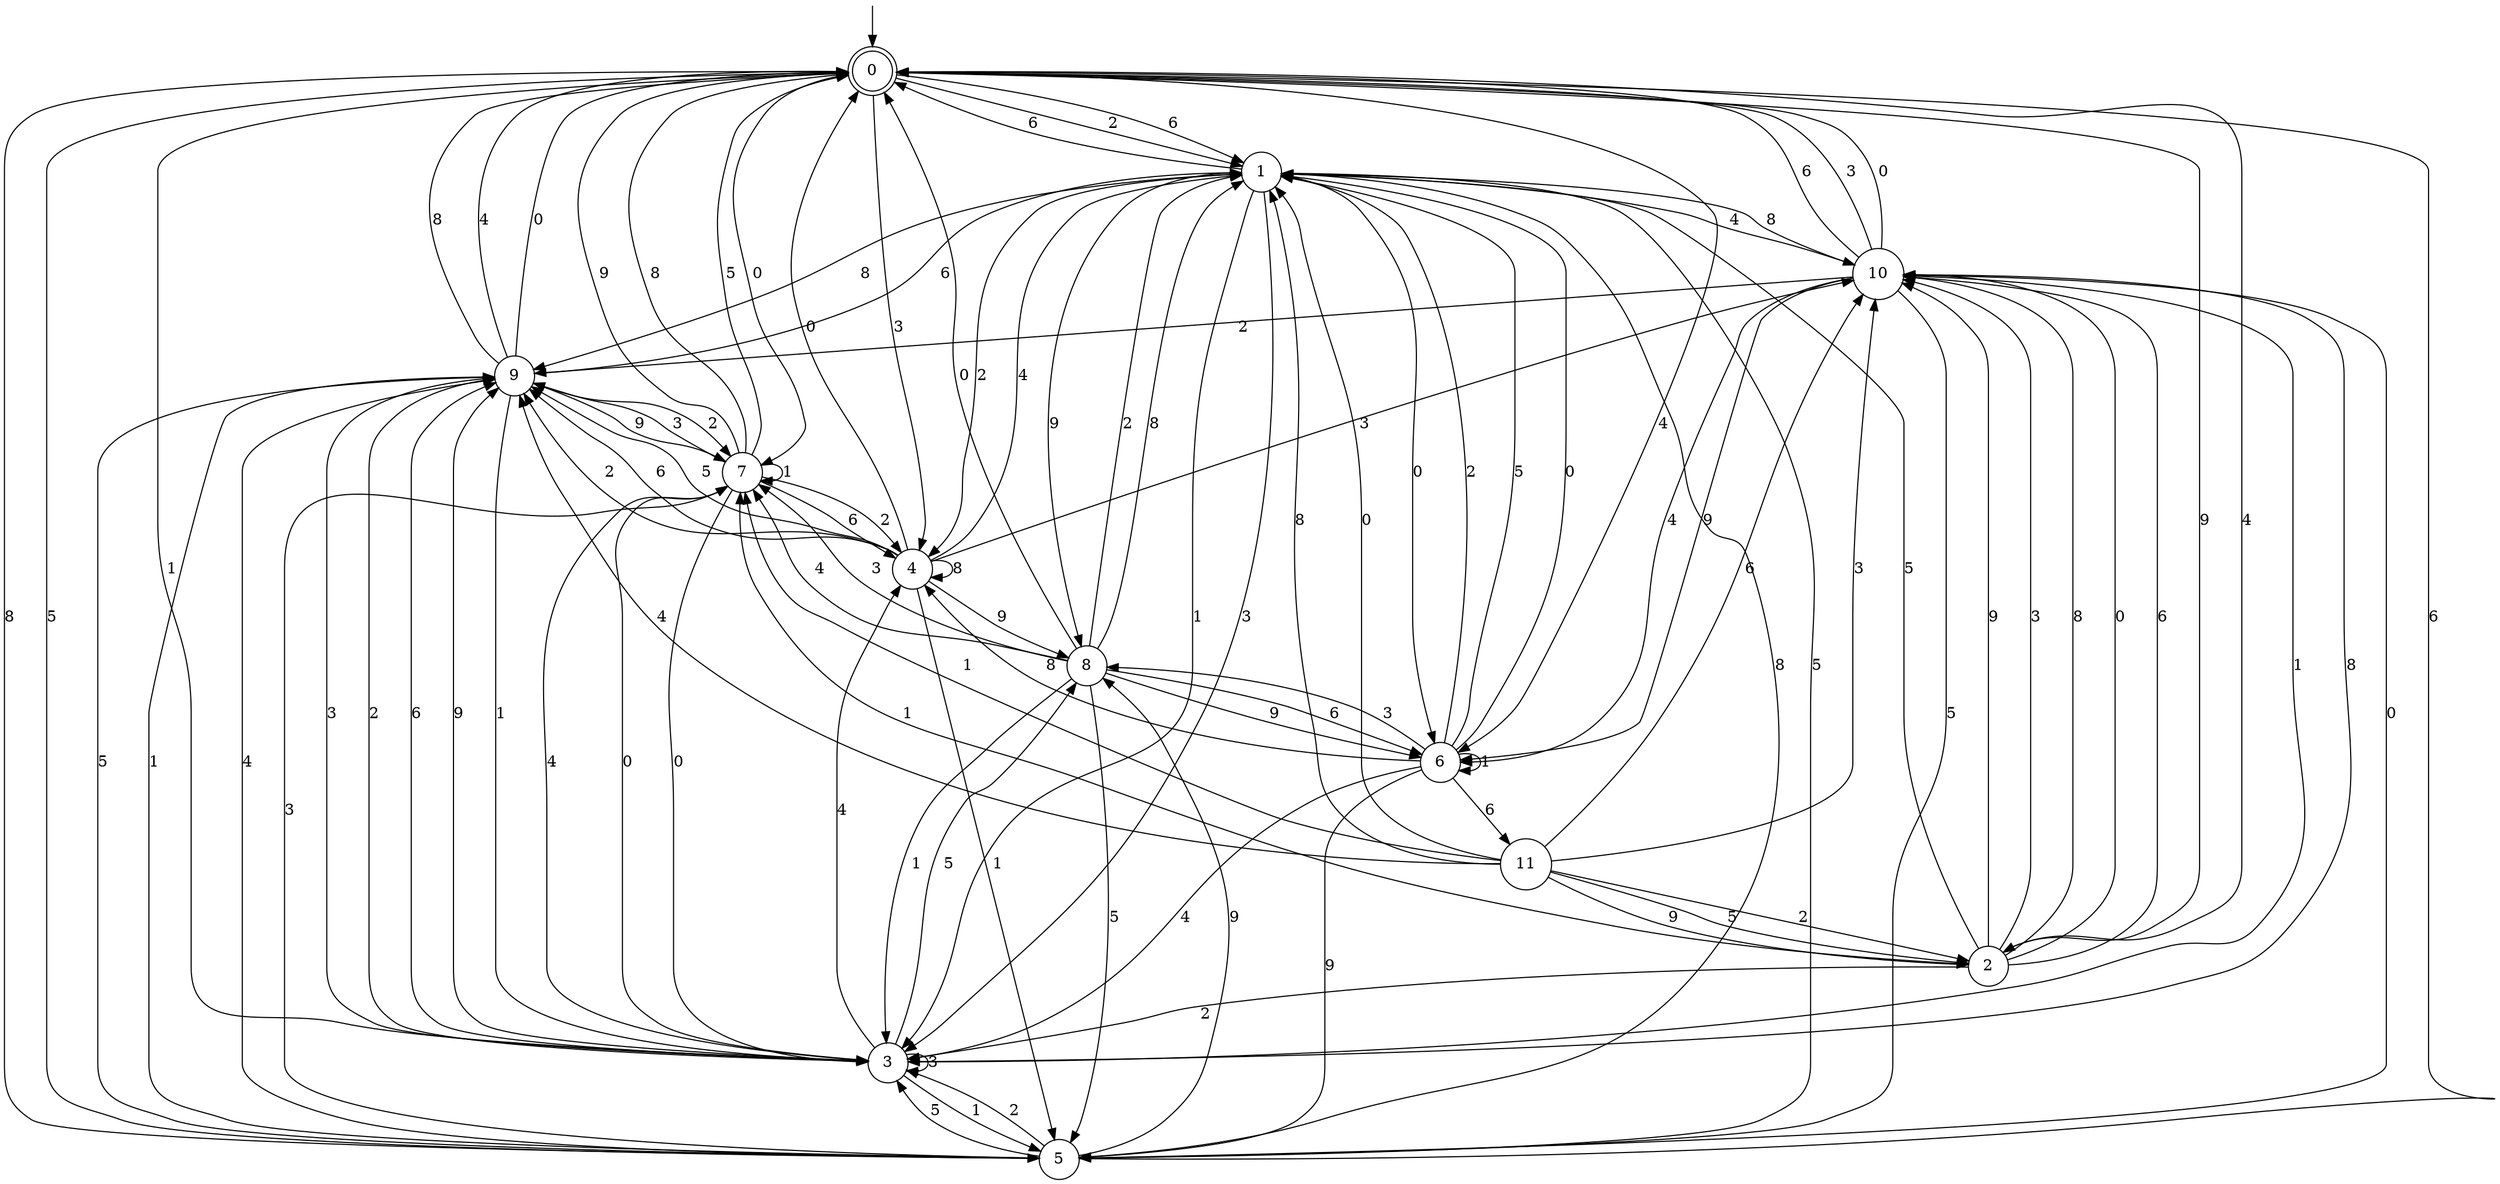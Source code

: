 digraph g {

	s0 [shape="doublecircle" label="0"];
	s1 [shape="circle" label="1"];
	s2 [shape="circle" label="2"];
	s3 [shape="circle" label="3"];
	s4 [shape="circle" label="4"];
	s5 [shape="circle" label="5"];
	s6 [shape="circle" label="6"];
	s7 [shape="circle" label="7"];
	s8 [shape="circle" label="8"];
	s9 [shape="circle" label="9"];
	s10 [shape="circle" label="10"];
	s11 [shape="circle" label="11"];
	s0 -> s1 [label="2"];
	s0 -> s1 [label="6"];
	s0 -> s2 [label="9"];
	s0 -> s3 [label="1"];
	s0 -> s4 [label="3"];
	s0 -> s5 [label="8"];
	s0 -> s5 [label="5"];
	s0 -> s6 [label="4"];
	s0 -> s7 [label="0"];
	s1 -> s4 [label="2"];
	s1 -> s0 [label="6"];
	s1 -> s8 [label="9"];
	s1 -> s3 [label="1"];
	s1 -> s3 [label="3"];
	s1 -> s9 [label="8"];
	s1 -> s5 [label="5"];
	s1 -> s10 [label="4"];
	s1 -> s6 [label="0"];
	s2 -> s3 [label="2"];
	s2 -> s10 [label="6"];
	s2 -> s10 [label="9"];
	s2 -> s7 [label="1"];
	s2 -> s10 [label="3"];
	s2 -> s10 [label="8"];
	s2 -> s1 [label="5"];
	s2 -> s0 [label="4"];
	s2 -> s10 [label="0"];
	s3 -> s9 [label="2"];
	s3 -> s9 [label="6"];
	s3 -> s9 [label="9"];
	s3 -> s5 [label="1"];
	s3 -> s3 [label="3"];
	s3 -> s10 [label="8"];
	s3 -> s8 [label="5"];
	s3 -> s4 [label="4"];
	s3 -> s7 [label="0"];
	s4 -> s9 [label="2"];
	s4 -> s9 [label="6"];
	s4 -> s8 [label="9"];
	s4 -> s5 [label="1"];
	s4 -> s10 [label="3"];
	s4 -> s4 [label="8"];
	s4 -> s9 [label="5"];
	s4 -> s1 [label="4"];
	s4 -> s0 [label="0"];
	s5 -> s3 [label="2"];
	s5 -> s0 [label="6"];
	s5 -> s8 [label="9"];
	s5 -> s9 [label="1"];
	s5 -> s7 [label="3"];
	s5 -> s1 [label="8"];
	s5 -> s3 [label="5"];
	s5 -> s9 [label="4"];
	s5 -> s10 [label="0"];
	s6 -> s1 [label="2"];
	s6 -> s11 [label="6"];
	s6 -> s5 [label="9"];
	s6 -> s6 [label="1"];
	s6 -> s8 [label="3"];
	s6 -> s4 [label="8"];
	s6 -> s1 [label="5"];
	s6 -> s3 [label="4"];
	s6 -> s1 [label="0"];
	s7 -> s4 [label="2"];
	s7 -> s4 [label="6"];
	s7 -> s0 [label="9"];
	s7 -> s7 [label="1"];
	s7 -> s9 [label="3"];
	s7 -> s0 [label="8"];
	s7 -> s0 [label="5"];
	s7 -> s3 [label="4"];
	s7 -> s3 [label="0"];
	s8 -> s1 [label="2"];
	s8 -> s6 [label="6"];
	s8 -> s6 [label="9"];
	s8 -> s3 [label="1"];
	s8 -> s7 [label="3"];
	s8 -> s1 [label="8"];
	s8 -> s5 [label="5"];
	s8 -> s7 [label="4"];
	s8 -> s0 [label="0"];
	s9 -> s7 [label="2"];
	s9 -> s1 [label="6"];
	s9 -> s7 [label="9"];
	s9 -> s3 [label="1"];
	s9 -> s3 [label="3"];
	s9 -> s0 [label="8"];
	s9 -> s5 [label="5"];
	s9 -> s0 [label="4"];
	s9 -> s0 [label="0"];
	s10 -> s9 [label="2"];
	s10 -> s0 [label="6"];
	s10 -> s6 [label="9"];
	s10 -> s3 [label="1"];
	s10 -> s0 [label="3"];
	s10 -> s1 [label="8"];
	s10 -> s5 [label="5"];
	s10 -> s6 [label="4"];
	s10 -> s0 [label="0"];
	s11 -> s2 [label="2"];
	s11 -> s10 [label="6"];
	s11 -> s2 [label="9"];
	s11 -> s7 [label="1"];
	s11 -> s10 [label="3"];
	s11 -> s1 [label="8"];
	s11 -> s2 [label="5"];
	s11 -> s9 [label="4"];
	s11 -> s1 [label="0"];

__start0 [label="" shape="none" width="0" height="0"];
__start0 -> s0;

}
